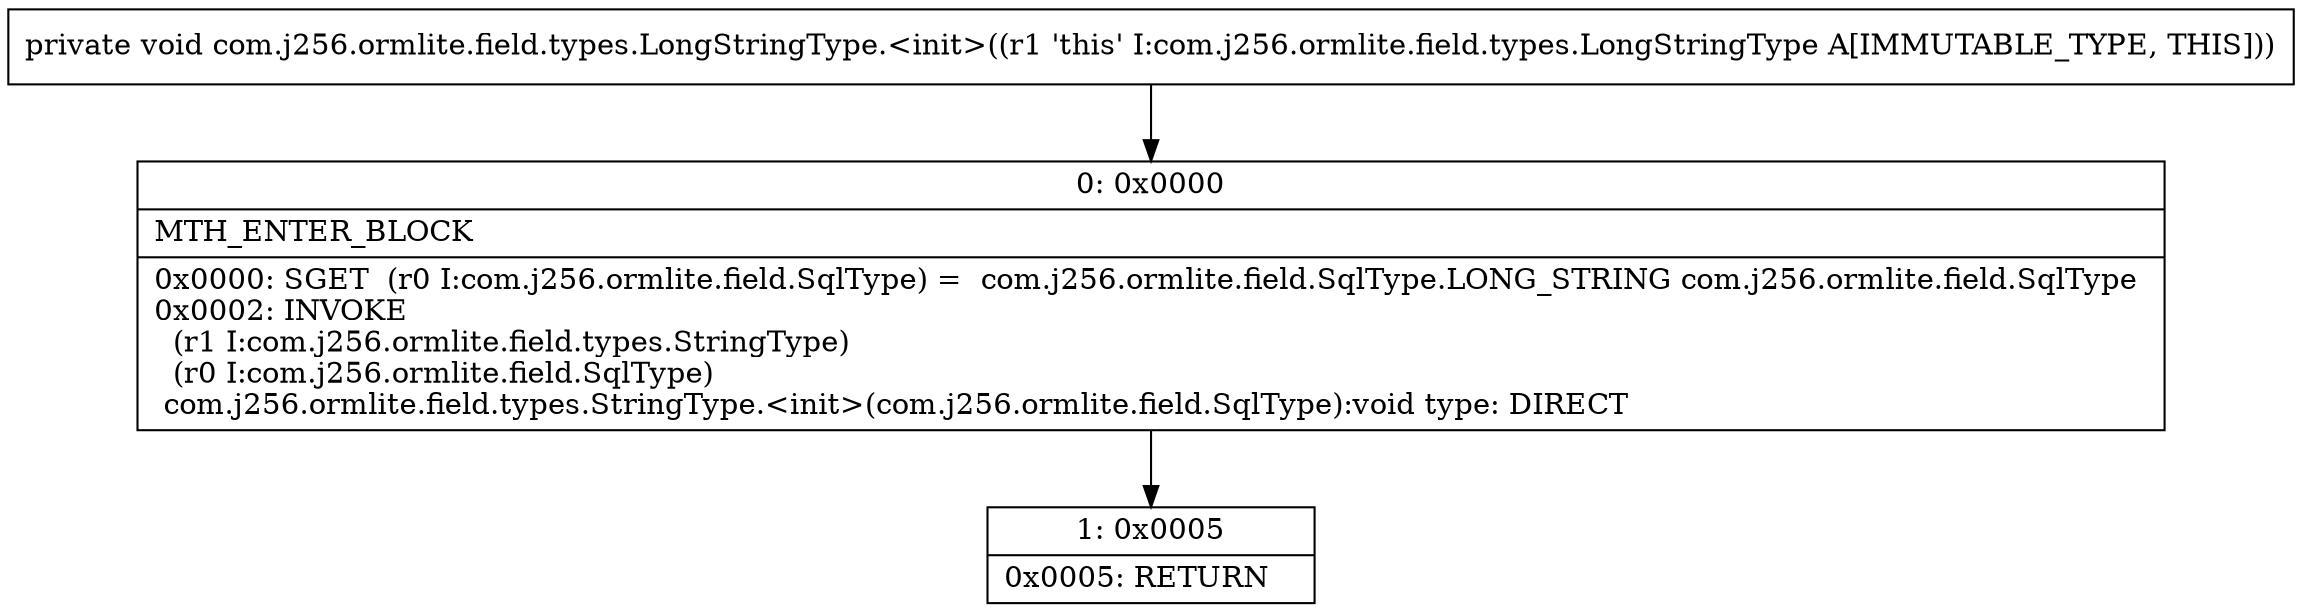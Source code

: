 digraph "CFG forcom.j256.ormlite.field.types.LongStringType.\<init\>()V" {
Node_0 [shape=record,label="{0\:\ 0x0000|MTH_ENTER_BLOCK\l|0x0000: SGET  (r0 I:com.j256.ormlite.field.SqlType) =  com.j256.ormlite.field.SqlType.LONG_STRING com.j256.ormlite.field.SqlType \l0x0002: INVOKE  \l  (r1 I:com.j256.ormlite.field.types.StringType)\l  (r0 I:com.j256.ormlite.field.SqlType)\l com.j256.ormlite.field.types.StringType.\<init\>(com.j256.ormlite.field.SqlType):void type: DIRECT \l}"];
Node_1 [shape=record,label="{1\:\ 0x0005|0x0005: RETURN   \l}"];
MethodNode[shape=record,label="{private void com.j256.ormlite.field.types.LongStringType.\<init\>((r1 'this' I:com.j256.ormlite.field.types.LongStringType A[IMMUTABLE_TYPE, THIS])) }"];
MethodNode -> Node_0;
Node_0 -> Node_1;
}

